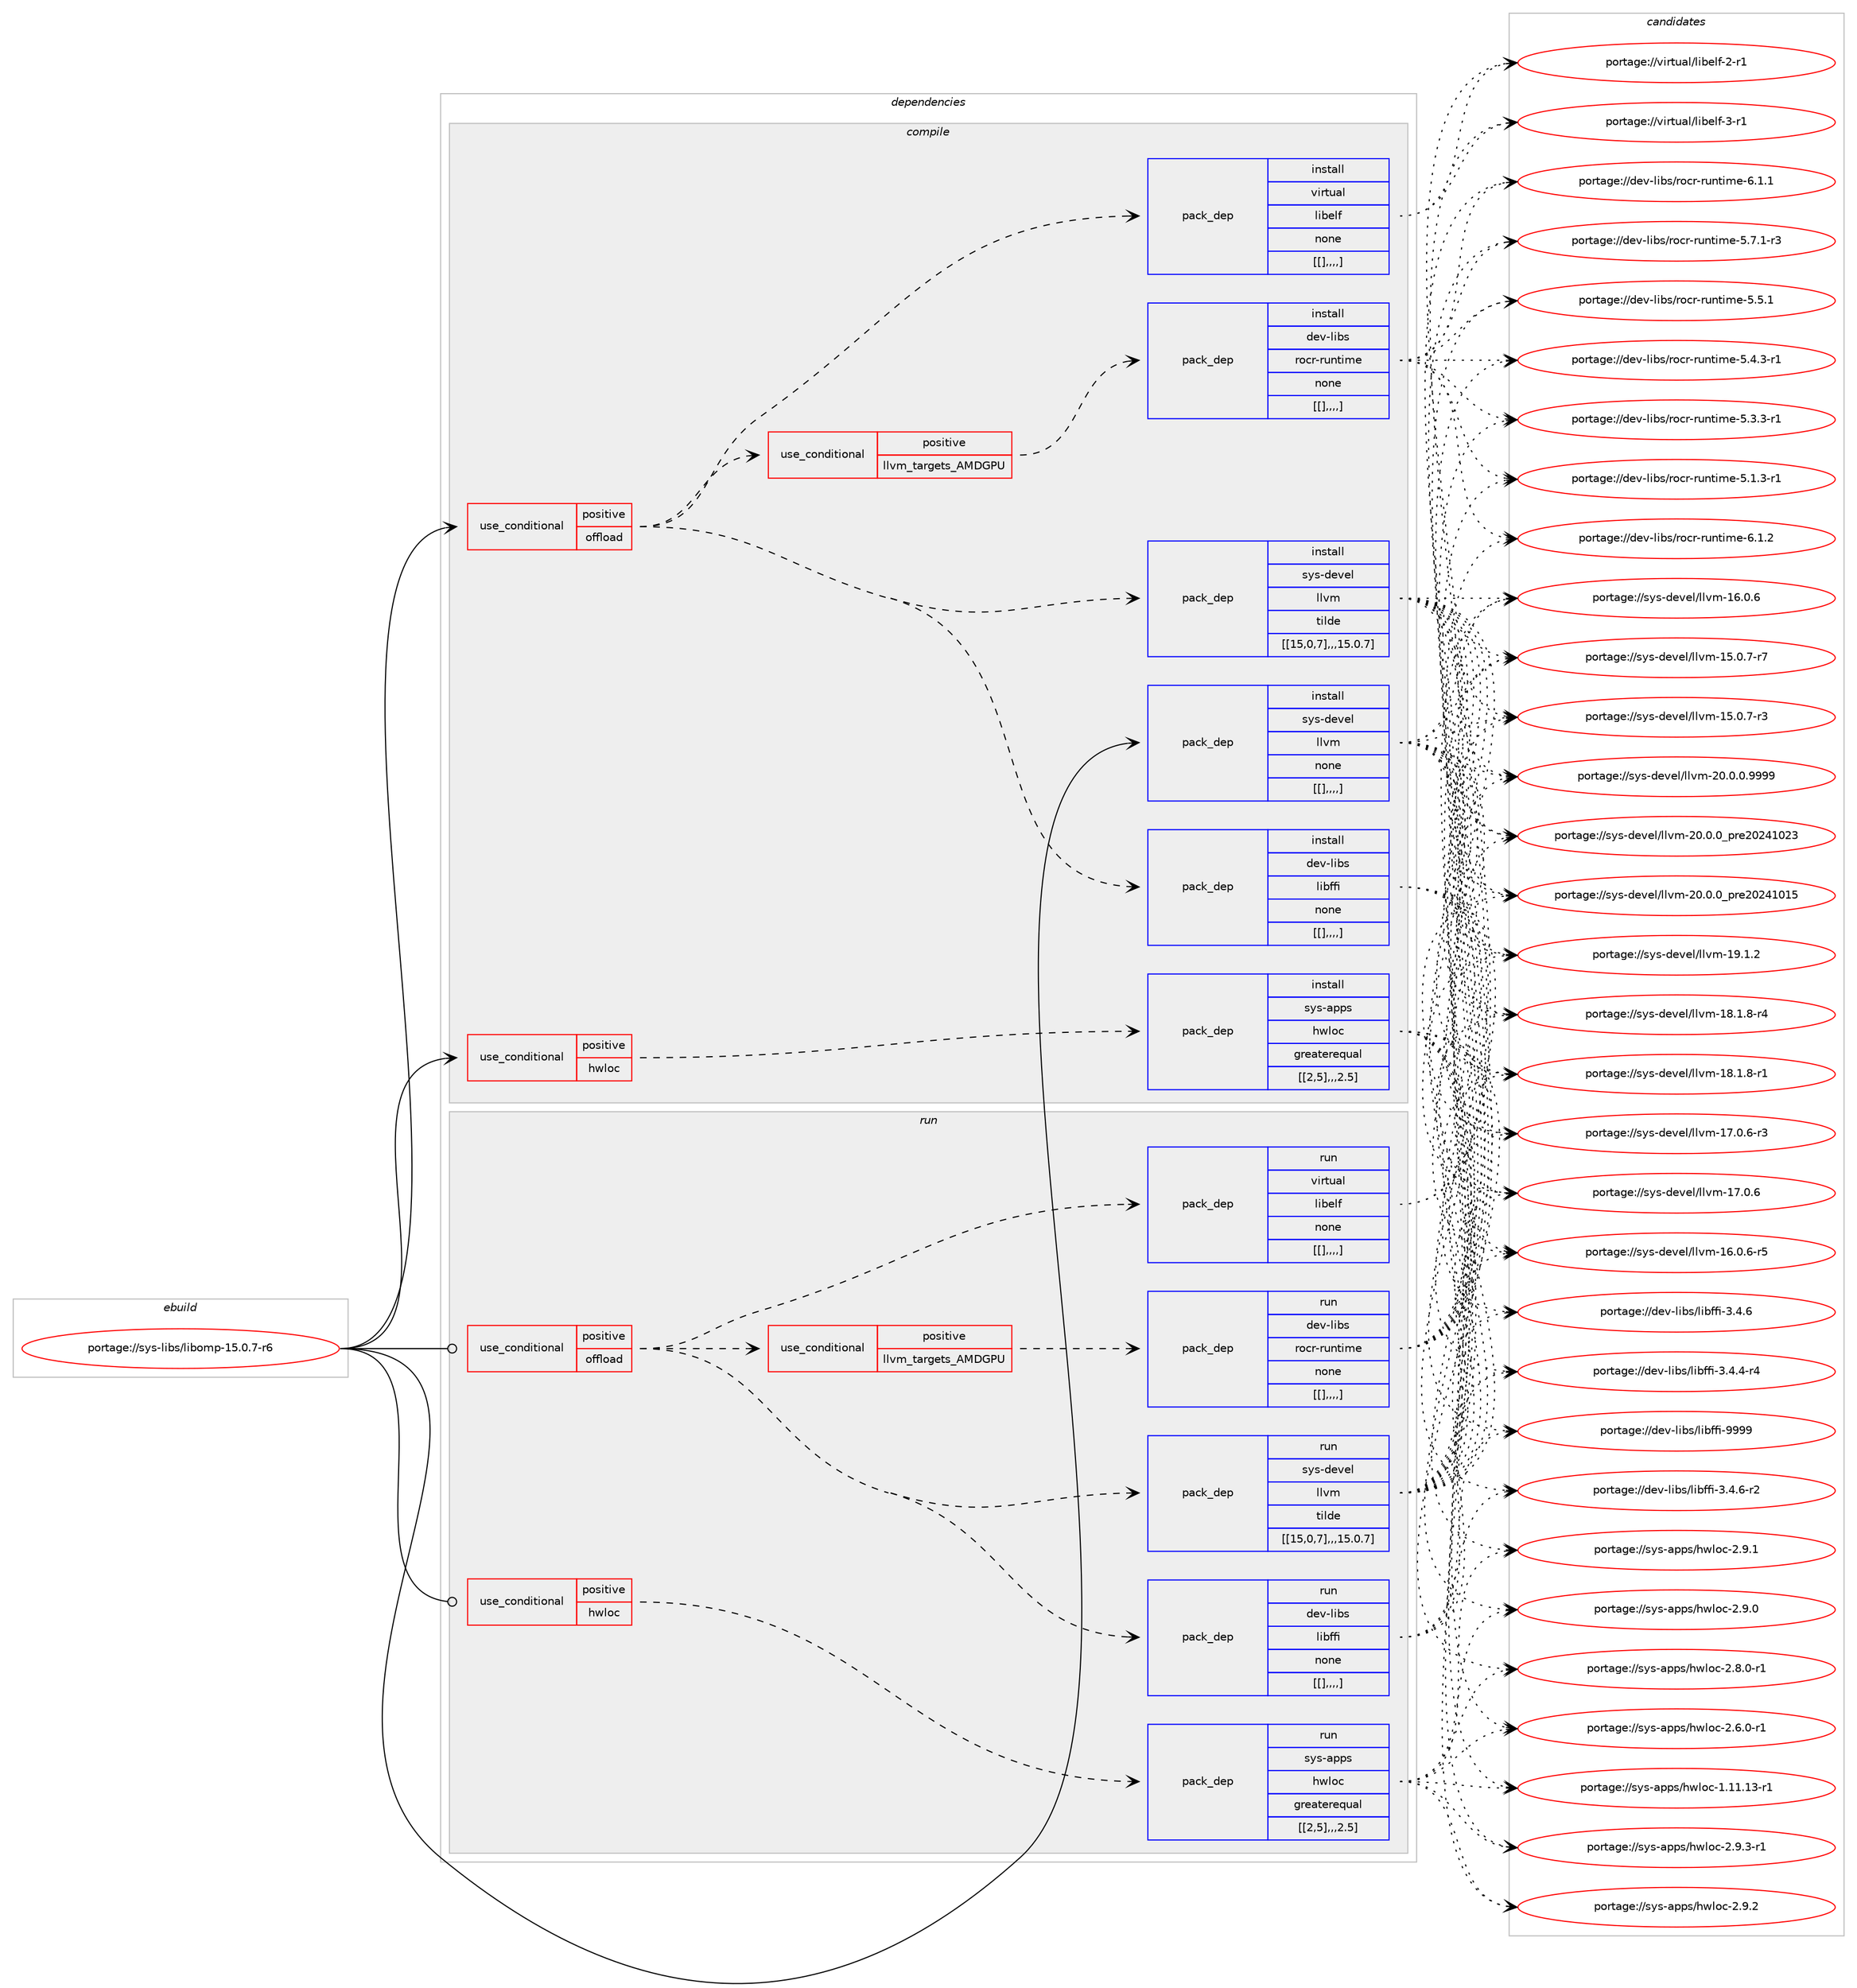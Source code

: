 digraph prolog {

# *************
# Graph options
# *************

newrank=true;
concentrate=true;
compound=true;
graph [rankdir=LR,fontname=Helvetica,fontsize=10,ranksep=1.5];#, ranksep=2.5, nodesep=0.2];
edge  [arrowhead=vee];
node  [fontname=Helvetica,fontsize=10];

# **********
# The ebuild
# **********

subgraph cluster_leftcol {
color=gray;
label=<<i>ebuild</i>>;
id [label="portage://sys-libs/libomp-15.0.7-r6", color=red, width=4, href="../sys-libs/libomp-15.0.7-r6.svg"];
}

# ****************
# The dependencies
# ****************

subgraph cluster_midcol {
color=gray;
label=<<i>dependencies</i>>;
subgraph cluster_compile {
fillcolor="#eeeeee";
style=filled;
label=<<i>compile</i>>;
subgraph cond124504 {
dependency464946 [label=<<TABLE BORDER="0" CELLBORDER="1" CELLSPACING="0" CELLPADDING="4"><TR><TD ROWSPAN="3" CELLPADDING="10">use_conditional</TD></TR><TR><TD>positive</TD></TR><TR><TD>hwloc</TD></TR></TABLE>>, shape=none, color=red];
subgraph pack337207 {
dependency465036 [label=<<TABLE BORDER="0" CELLBORDER="1" CELLSPACING="0" CELLPADDING="4" WIDTH="220"><TR><TD ROWSPAN="6" CELLPADDING="30">pack_dep</TD></TR><TR><TD WIDTH="110">install</TD></TR><TR><TD>sys-apps</TD></TR><TR><TD>hwloc</TD></TR><TR><TD>greaterequal</TD></TR><TR><TD>[[2,5],,,2.5]</TD></TR></TABLE>>, shape=none, color=blue];
}
dependency464946:e -> dependency465036:w [weight=20,style="dashed",arrowhead="vee"];
}
id:e -> dependency464946:w [weight=20,style="solid",arrowhead="vee"];
subgraph cond124570 {
dependency465103 [label=<<TABLE BORDER="0" CELLBORDER="1" CELLSPACING="0" CELLPADDING="4"><TR><TD ROWSPAN="3" CELLPADDING="10">use_conditional</TD></TR><TR><TD>positive</TD></TR><TR><TD>offload</TD></TR></TABLE>>, shape=none, color=red];
subgraph pack337274 {
dependency465147 [label=<<TABLE BORDER="0" CELLBORDER="1" CELLSPACING="0" CELLPADDING="4" WIDTH="220"><TR><TD ROWSPAN="6" CELLPADDING="30">pack_dep</TD></TR><TR><TD WIDTH="110">install</TD></TR><TR><TD>virtual</TD></TR><TR><TD>libelf</TD></TR><TR><TD>none</TD></TR><TR><TD>[[],,,,]</TD></TR></TABLE>>, shape=none, color=blue];
}
dependency465103:e -> dependency465147:w [weight=20,style="dashed",arrowhead="vee"];
subgraph pack337311 {
dependency465173 [label=<<TABLE BORDER="0" CELLBORDER="1" CELLSPACING="0" CELLPADDING="4" WIDTH="220"><TR><TD ROWSPAN="6" CELLPADDING="30">pack_dep</TD></TR><TR><TD WIDTH="110">install</TD></TR><TR><TD>dev-libs</TD></TR><TR><TD>libffi</TD></TR><TR><TD>none</TD></TR><TR><TD>[[],,,,]</TD></TR></TABLE>>, shape=none, color=blue];
}
dependency465103:e -> dependency465173:w [weight=20,style="dashed",arrowhead="vee"];
subgraph pack337327 {
dependency465226 [label=<<TABLE BORDER="0" CELLBORDER="1" CELLSPACING="0" CELLPADDING="4" WIDTH="220"><TR><TD ROWSPAN="6" CELLPADDING="30">pack_dep</TD></TR><TR><TD WIDTH="110">install</TD></TR><TR><TD>sys-devel</TD></TR><TR><TD>llvm</TD></TR><TR><TD>tilde</TD></TR><TR><TD>[[15,0,7],,,15.0.7]</TD></TR></TABLE>>, shape=none, color=blue];
}
dependency465103:e -> dependency465226:w [weight=20,style="dashed",arrowhead="vee"];
subgraph cond124642 {
dependency465272 [label=<<TABLE BORDER="0" CELLBORDER="1" CELLSPACING="0" CELLPADDING="4"><TR><TD ROWSPAN="3" CELLPADDING="10">use_conditional</TD></TR><TR><TD>positive</TD></TR><TR><TD>llvm_targets_AMDGPU</TD></TR></TABLE>>, shape=none, color=red];
subgraph pack337370 {
dependency465276 [label=<<TABLE BORDER="0" CELLBORDER="1" CELLSPACING="0" CELLPADDING="4" WIDTH="220"><TR><TD ROWSPAN="6" CELLPADDING="30">pack_dep</TD></TR><TR><TD WIDTH="110">install</TD></TR><TR><TD>dev-libs</TD></TR><TR><TD>rocr-runtime</TD></TR><TR><TD>none</TD></TR><TR><TD>[[],,,,]</TD></TR></TABLE>>, shape=none, color=blue];
}
dependency465272:e -> dependency465276:w [weight=20,style="dashed",arrowhead="vee"];
}
dependency465103:e -> dependency465272:w [weight=20,style="dashed",arrowhead="vee"];
}
id:e -> dependency465103:w [weight=20,style="solid",arrowhead="vee"];
subgraph pack337397 {
dependency465367 [label=<<TABLE BORDER="0" CELLBORDER="1" CELLSPACING="0" CELLPADDING="4" WIDTH="220"><TR><TD ROWSPAN="6" CELLPADDING="30">pack_dep</TD></TR><TR><TD WIDTH="110">install</TD></TR><TR><TD>sys-devel</TD></TR><TR><TD>llvm</TD></TR><TR><TD>none</TD></TR><TR><TD>[[],,,,]</TD></TR></TABLE>>, shape=none, color=blue];
}
id:e -> dependency465367:w [weight=20,style="solid",arrowhead="vee"];
}
subgraph cluster_compileandrun {
fillcolor="#eeeeee";
style=filled;
label=<<i>compile and run</i>>;
}
subgraph cluster_run {
fillcolor="#eeeeee";
style=filled;
label=<<i>run</i>>;
subgraph cond124694 {
dependency465378 [label=<<TABLE BORDER="0" CELLBORDER="1" CELLSPACING="0" CELLPADDING="4"><TR><TD ROWSPAN="3" CELLPADDING="10">use_conditional</TD></TR><TR><TD>positive</TD></TR><TR><TD>hwloc</TD></TR></TABLE>>, shape=none, color=red];
subgraph pack337427 {
dependency465401 [label=<<TABLE BORDER="0" CELLBORDER="1" CELLSPACING="0" CELLPADDING="4" WIDTH="220"><TR><TD ROWSPAN="6" CELLPADDING="30">pack_dep</TD></TR><TR><TD WIDTH="110">run</TD></TR><TR><TD>sys-apps</TD></TR><TR><TD>hwloc</TD></TR><TR><TD>greaterequal</TD></TR><TR><TD>[[2,5],,,2.5]</TD></TR></TABLE>>, shape=none, color=blue];
}
dependency465378:e -> dependency465401:w [weight=20,style="dashed",arrowhead="vee"];
}
id:e -> dependency465378:w [weight=20,style="solid",arrowhead="odot"];
subgraph cond124724 {
dependency465449 [label=<<TABLE BORDER="0" CELLBORDER="1" CELLSPACING="0" CELLPADDING="4"><TR><TD ROWSPAN="3" CELLPADDING="10">use_conditional</TD></TR><TR><TD>positive</TD></TR><TR><TD>offload</TD></TR></TABLE>>, shape=none, color=red];
subgraph pack337472 {
dependency465558 [label=<<TABLE BORDER="0" CELLBORDER="1" CELLSPACING="0" CELLPADDING="4" WIDTH="220"><TR><TD ROWSPAN="6" CELLPADDING="30">pack_dep</TD></TR><TR><TD WIDTH="110">run</TD></TR><TR><TD>virtual</TD></TR><TR><TD>libelf</TD></TR><TR><TD>none</TD></TR><TR><TD>[[],,,,]</TD></TR></TABLE>>, shape=none, color=blue];
}
dependency465449:e -> dependency465558:w [weight=20,style="dashed",arrowhead="vee"];
subgraph pack337558 {
dependency465600 [label=<<TABLE BORDER="0" CELLBORDER="1" CELLSPACING="0" CELLPADDING="4" WIDTH="220"><TR><TD ROWSPAN="6" CELLPADDING="30">pack_dep</TD></TR><TR><TD WIDTH="110">run</TD></TR><TR><TD>dev-libs</TD></TR><TR><TD>libffi</TD></TR><TR><TD>none</TD></TR><TR><TD>[[],,,,]</TD></TR></TABLE>>, shape=none, color=blue];
}
dependency465449:e -> dependency465600:w [weight=20,style="dashed",arrowhead="vee"];
subgraph pack337598 {
dependency465732 [label=<<TABLE BORDER="0" CELLBORDER="1" CELLSPACING="0" CELLPADDING="4" WIDTH="220"><TR><TD ROWSPAN="6" CELLPADDING="30">pack_dep</TD></TR><TR><TD WIDTH="110">run</TD></TR><TR><TD>sys-devel</TD></TR><TR><TD>llvm</TD></TR><TR><TD>tilde</TD></TR><TR><TD>[[15,0,7],,,15.0.7]</TD></TR></TABLE>>, shape=none, color=blue];
}
dependency465449:e -> dependency465732:w [weight=20,style="dashed",arrowhead="vee"];
subgraph cond124837 {
dependency465803 [label=<<TABLE BORDER="0" CELLBORDER="1" CELLSPACING="0" CELLPADDING="4"><TR><TD ROWSPAN="3" CELLPADDING="10">use_conditional</TD></TR><TR><TD>positive</TD></TR><TR><TD>llvm_targets_AMDGPU</TD></TR></TABLE>>, shape=none, color=red];
subgraph pack337718 {
dependency465867 [label=<<TABLE BORDER="0" CELLBORDER="1" CELLSPACING="0" CELLPADDING="4" WIDTH="220"><TR><TD ROWSPAN="6" CELLPADDING="30">pack_dep</TD></TR><TR><TD WIDTH="110">run</TD></TR><TR><TD>dev-libs</TD></TR><TR><TD>rocr-runtime</TD></TR><TR><TD>none</TD></TR><TR><TD>[[],,,,]</TD></TR></TABLE>>, shape=none, color=blue];
}
dependency465803:e -> dependency465867:w [weight=20,style="dashed",arrowhead="vee"];
}
dependency465449:e -> dependency465803:w [weight=20,style="dashed",arrowhead="vee"];
}
id:e -> dependency465449:w [weight=20,style="solid",arrowhead="odot"];
}
}

# **************
# The candidates
# **************

subgraph cluster_choices {
rank=same;
color=gray;
label=<<i>candidates</i>>;

subgraph choice337170 {
color=black;
nodesep=1;
choice115121115459711211211547104119108111994550465746514511449 [label="portage://sys-apps/hwloc-2.9.3-r1", color=red, width=4,href="../sys-apps/hwloc-2.9.3-r1.svg"];
choice11512111545971121121154710411910811199455046574650 [label="portage://sys-apps/hwloc-2.9.2", color=red, width=4,href="../sys-apps/hwloc-2.9.2.svg"];
choice11512111545971121121154710411910811199455046574649 [label="portage://sys-apps/hwloc-2.9.1", color=red, width=4,href="../sys-apps/hwloc-2.9.1.svg"];
choice11512111545971121121154710411910811199455046574648 [label="portage://sys-apps/hwloc-2.9.0", color=red, width=4,href="../sys-apps/hwloc-2.9.0.svg"];
choice115121115459711211211547104119108111994550465646484511449 [label="portage://sys-apps/hwloc-2.8.0-r1", color=red, width=4,href="../sys-apps/hwloc-2.8.0-r1.svg"];
choice115121115459711211211547104119108111994550465446484511449 [label="portage://sys-apps/hwloc-2.6.0-r1", color=red, width=4,href="../sys-apps/hwloc-2.6.0-r1.svg"];
choice1151211154597112112115471041191081119945494649494649514511449 [label="portage://sys-apps/hwloc-1.11.13-r1", color=red, width=4,href="../sys-apps/hwloc-1.11.13-r1.svg"];
dependency465036:e -> choice115121115459711211211547104119108111994550465746514511449:w [style=dotted,weight="100"];
dependency465036:e -> choice11512111545971121121154710411910811199455046574650:w [style=dotted,weight="100"];
dependency465036:e -> choice11512111545971121121154710411910811199455046574649:w [style=dotted,weight="100"];
dependency465036:e -> choice11512111545971121121154710411910811199455046574648:w [style=dotted,weight="100"];
dependency465036:e -> choice115121115459711211211547104119108111994550465646484511449:w [style=dotted,weight="100"];
dependency465036:e -> choice115121115459711211211547104119108111994550465446484511449:w [style=dotted,weight="100"];
dependency465036:e -> choice1151211154597112112115471041191081119945494649494649514511449:w [style=dotted,weight="100"];
}
subgraph choice337269 {
color=black;
nodesep=1;
choice11810511411611797108471081059810110810245514511449 [label="portage://virtual/libelf-3-r1", color=red, width=4,href="../virtual/libelf-3-r1.svg"];
choice11810511411611797108471081059810110810245504511449 [label="portage://virtual/libelf-2-r1", color=red, width=4,href="../virtual/libelf-2-r1.svg"];
dependency465147:e -> choice11810511411611797108471081059810110810245514511449:w [style=dotted,weight="100"];
dependency465147:e -> choice11810511411611797108471081059810110810245504511449:w [style=dotted,weight="100"];
}
subgraph choice337302 {
color=black;
nodesep=1;
choice100101118451081059811547108105981021021054557575757 [label="portage://dev-libs/libffi-9999", color=red, width=4,href="../dev-libs/libffi-9999.svg"];
choice100101118451081059811547108105981021021054551465246544511450 [label="portage://dev-libs/libffi-3.4.6-r2", color=red, width=4,href="../dev-libs/libffi-3.4.6-r2.svg"];
choice10010111845108105981154710810598102102105455146524654 [label="portage://dev-libs/libffi-3.4.6", color=red, width=4,href="../dev-libs/libffi-3.4.6.svg"];
choice100101118451081059811547108105981021021054551465246524511452 [label="portage://dev-libs/libffi-3.4.4-r4", color=red, width=4,href="../dev-libs/libffi-3.4.4-r4.svg"];
dependency465173:e -> choice100101118451081059811547108105981021021054557575757:w [style=dotted,weight="100"];
dependency465173:e -> choice100101118451081059811547108105981021021054551465246544511450:w [style=dotted,weight="100"];
dependency465173:e -> choice10010111845108105981154710810598102102105455146524654:w [style=dotted,weight="100"];
dependency465173:e -> choice100101118451081059811547108105981021021054551465246524511452:w [style=dotted,weight="100"];
}
subgraph choice337305 {
color=black;
nodesep=1;
choice1151211154510010111810110847108108118109455048464846484657575757 [label="portage://sys-devel/llvm-20.0.0.9999", color=red, width=4,href="../sys-devel/llvm-20.0.0.9999.svg"];
choice115121115451001011181011084710810811810945504846484648951121141015048505249485051 [label="portage://sys-devel/llvm-20.0.0_pre20241023", color=red, width=4,href="../sys-devel/llvm-20.0.0_pre20241023.svg"];
choice115121115451001011181011084710810811810945504846484648951121141015048505249484953 [label="portage://sys-devel/llvm-20.0.0_pre20241015", color=red, width=4,href="../sys-devel/llvm-20.0.0_pre20241015.svg"];
choice115121115451001011181011084710810811810945495746494650 [label="portage://sys-devel/llvm-19.1.2", color=red, width=4,href="../sys-devel/llvm-19.1.2.svg"];
choice1151211154510010111810110847108108118109454956464946564511452 [label="portage://sys-devel/llvm-18.1.8-r4", color=red, width=4,href="../sys-devel/llvm-18.1.8-r4.svg"];
choice1151211154510010111810110847108108118109454956464946564511449 [label="portage://sys-devel/llvm-18.1.8-r1", color=red, width=4,href="../sys-devel/llvm-18.1.8-r1.svg"];
choice1151211154510010111810110847108108118109454955464846544511451 [label="portage://sys-devel/llvm-17.0.6-r3", color=red, width=4,href="../sys-devel/llvm-17.0.6-r3.svg"];
choice115121115451001011181011084710810811810945495546484654 [label="portage://sys-devel/llvm-17.0.6", color=red, width=4,href="../sys-devel/llvm-17.0.6.svg"];
choice1151211154510010111810110847108108118109454954464846544511453 [label="portage://sys-devel/llvm-16.0.6-r5", color=red, width=4,href="../sys-devel/llvm-16.0.6-r5.svg"];
choice115121115451001011181011084710810811810945495446484654 [label="portage://sys-devel/llvm-16.0.6", color=red, width=4,href="../sys-devel/llvm-16.0.6.svg"];
choice1151211154510010111810110847108108118109454953464846554511455 [label="portage://sys-devel/llvm-15.0.7-r7", color=red, width=4,href="../sys-devel/llvm-15.0.7-r7.svg"];
choice1151211154510010111810110847108108118109454953464846554511451 [label="portage://sys-devel/llvm-15.0.7-r3", color=red, width=4,href="../sys-devel/llvm-15.0.7-r3.svg"];
dependency465226:e -> choice1151211154510010111810110847108108118109455048464846484657575757:w [style=dotted,weight="100"];
dependency465226:e -> choice115121115451001011181011084710810811810945504846484648951121141015048505249485051:w [style=dotted,weight="100"];
dependency465226:e -> choice115121115451001011181011084710810811810945504846484648951121141015048505249484953:w [style=dotted,weight="100"];
dependency465226:e -> choice115121115451001011181011084710810811810945495746494650:w [style=dotted,weight="100"];
dependency465226:e -> choice1151211154510010111810110847108108118109454956464946564511452:w [style=dotted,weight="100"];
dependency465226:e -> choice1151211154510010111810110847108108118109454956464946564511449:w [style=dotted,weight="100"];
dependency465226:e -> choice1151211154510010111810110847108108118109454955464846544511451:w [style=dotted,weight="100"];
dependency465226:e -> choice115121115451001011181011084710810811810945495546484654:w [style=dotted,weight="100"];
dependency465226:e -> choice1151211154510010111810110847108108118109454954464846544511453:w [style=dotted,weight="100"];
dependency465226:e -> choice115121115451001011181011084710810811810945495446484654:w [style=dotted,weight="100"];
dependency465226:e -> choice1151211154510010111810110847108108118109454953464846554511455:w [style=dotted,weight="100"];
dependency465226:e -> choice1151211154510010111810110847108108118109454953464846554511451:w [style=dotted,weight="100"];
}
subgraph choice337316 {
color=black;
nodesep=1;
choice1001011184510810598115471141119911445114117110116105109101455446494650 [label="portage://dev-libs/rocr-runtime-6.1.2", color=red, width=4,href="../dev-libs/rocr-runtime-6.1.2.svg"];
choice1001011184510810598115471141119911445114117110116105109101455446494649 [label="portage://dev-libs/rocr-runtime-6.1.1", color=red, width=4,href="../dev-libs/rocr-runtime-6.1.1.svg"];
choice10010111845108105981154711411199114451141171101161051091014553465546494511451 [label="portage://dev-libs/rocr-runtime-5.7.1-r3", color=red, width=4,href="../dev-libs/rocr-runtime-5.7.1-r3.svg"];
choice1001011184510810598115471141119911445114117110116105109101455346534649 [label="portage://dev-libs/rocr-runtime-5.5.1", color=red, width=4,href="../dev-libs/rocr-runtime-5.5.1.svg"];
choice10010111845108105981154711411199114451141171101161051091014553465246514511449 [label="portage://dev-libs/rocr-runtime-5.4.3-r1", color=red, width=4,href="../dev-libs/rocr-runtime-5.4.3-r1.svg"];
choice10010111845108105981154711411199114451141171101161051091014553465146514511449 [label="portage://dev-libs/rocr-runtime-5.3.3-r1", color=red, width=4,href="../dev-libs/rocr-runtime-5.3.3-r1.svg"];
choice10010111845108105981154711411199114451141171101161051091014553464946514511449 [label="portage://dev-libs/rocr-runtime-5.1.3-r1", color=red, width=4,href="../dev-libs/rocr-runtime-5.1.3-r1.svg"];
dependency465276:e -> choice1001011184510810598115471141119911445114117110116105109101455446494650:w [style=dotted,weight="100"];
dependency465276:e -> choice1001011184510810598115471141119911445114117110116105109101455446494649:w [style=dotted,weight="100"];
dependency465276:e -> choice10010111845108105981154711411199114451141171101161051091014553465546494511451:w [style=dotted,weight="100"];
dependency465276:e -> choice1001011184510810598115471141119911445114117110116105109101455346534649:w [style=dotted,weight="100"];
dependency465276:e -> choice10010111845108105981154711411199114451141171101161051091014553465246514511449:w [style=dotted,weight="100"];
dependency465276:e -> choice10010111845108105981154711411199114451141171101161051091014553465146514511449:w [style=dotted,weight="100"];
dependency465276:e -> choice10010111845108105981154711411199114451141171101161051091014553464946514511449:w [style=dotted,weight="100"];
}
subgraph choice337364 {
color=black;
nodesep=1;
choice1151211154510010111810110847108108118109455048464846484657575757 [label="portage://sys-devel/llvm-20.0.0.9999", color=red, width=4,href="../sys-devel/llvm-20.0.0.9999.svg"];
choice115121115451001011181011084710810811810945504846484648951121141015048505249485051 [label="portage://sys-devel/llvm-20.0.0_pre20241023", color=red, width=4,href="../sys-devel/llvm-20.0.0_pre20241023.svg"];
choice115121115451001011181011084710810811810945504846484648951121141015048505249484953 [label="portage://sys-devel/llvm-20.0.0_pre20241015", color=red, width=4,href="../sys-devel/llvm-20.0.0_pre20241015.svg"];
choice115121115451001011181011084710810811810945495746494650 [label="portage://sys-devel/llvm-19.1.2", color=red, width=4,href="../sys-devel/llvm-19.1.2.svg"];
choice1151211154510010111810110847108108118109454956464946564511452 [label="portage://sys-devel/llvm-18.1.8-r4", color=red, width=4,href="../sys-devel/llvm-18.1.8-r4.svg"];
choice1151211154510010111810110847108108118109454956464946564511449 [label="portage://sys-devel/llvm-18.1.8-r1", color=red, width=4,href="../sys-devel/llvm-18.1.8-r1.svg"];
choice1151211154510010111810110847108108118109454955464846544511451 [label="portage://sys-devel/llvm-17.0.6-r3", color=red, width=4,href="../sys-devel/llvm-17.0.6-r3.svg"];
choice115121115451001011181011084710810811810945495546484654 [label="portage://sys-devel/llvm-17.0.6", color=red, width=4,href="../sys-devel/llvm-17.0.6.svg"];
choice1151211154510010111810110847108108118109454954464846544511453 [label="portage://sys-devel/llvm-16.0.6-r5", color=red, width=4,href="../sys-devel/llvm-16.0.6-r5.svg"];
choice115121115451001011181011084710810811810945495446484654 [label="portage://sys-devel/llvm-16.0.6", color=red, width=4,href="../sys-devel/llvm-16.0.6.svg"];
choice1151211154510010111810110847108108118109454953464846554511455 [label="portage://sys-devel/llvm-15.0.7-r7", color=red, width=4,href="../sys-devel/llvm-15.0.7-r7.svg"];
choice1151211154510010111810110847108108118109454953464846554511451 [label="portage://sys-devel/llvm-15.0.7-r3", color=red, width=4,href="../sys-devel/llvm-15.0.7-r3.svg"];
dependency465367:e -> choice1151211154510010111810110847108108118109455048464846484657575757:w [style=dotted,weight="100"];
dependency465367:e -> choice115121115451001011181011084710810811810945504846484648951121141015048505249485051:w [style=dotted,weight="100"];
dependency465367:e -> choice115121115451001011181011084710810811810945504846484648951121141015048505249484953:w [style=dotted,weight="100"];
dependency465367:e -> choice115121115451001011181011084710810811810945495746494650:w [style=dotted,weight="100"];
dependency465367:e -> choice1151211154510010111810110847108108118109454956464946564511452:w [style=dotted,weight="100"];
dependency465367:e -> choice1151211154510010111810110847108108118109454956464946564511449:w [style=dotted,weight="100"];
dependency465367:e -> choice1151211154510010111810110847108108118109454955464846544511451:w [style=dotted,weight="100"];
dependency465367:e -> choice115121115451001011181011084710810811810945495546484654:w [style=dotted,weight="100"];
dependency465367:e -> choice1151211154510010111810110847108108118109454954464846544511453:w [style=dotted,weight="100"];
dependency465367:e -> choice115121115451001011181011084710810811810945495446484654:w [style=dotted,weight="100"];
dependency465367:e -> choice1151211154510010111810110847108108118109454953464846554511455:w [style=dotted,weight="100"];
dependency465367:e -> choice1151211154510010111810110847108108118109454953464846554511451:w [style=dotted,weight="100"];
}
subgraph choice337378 {
color=black;
nodesep=1;
choice115121115459711211211547104119108111994550465746514511449 [label="portage://sys-apps/hwloc-2.9.3-r1", color=red, width=4,href="../sys-apps/hwloc-2.9.3-r1.svg"];
choice11512111545971121121154710411910811199455046574650 [label="portage://sys-apps/hwloc-2.9.2", color=red, width=4,href="../sys-apps/hwloc-2.9.2.svg"];
choice11512111545971121121154710411910811199455046574649 [label="portage://sys-apps/hwloc-2.9.1", color=red, width=4,href="../sys-apps/hwloc-2.9.1.svg"];
choice11512111545971121121154710411910811199455046574648 [label="portage://sys-apps/hwloc-2.9.0", color=red, width=4,href="../sys-apps/hwloc-2.9.0.svg"];
choice115121115459711211211547104119108111994550465646484511449 [label="portage://sys-apps/hwloc-2.8.0-r1", color=red, width=4,href="../sys-apps/hwloc-2.8.0-r1.svg"];
choice115121115459711211211547104119108111994550465446484511449 [label="portage://sys-apps/hwloc-2.6.0-r1", color=red, width=4,href="../sys-apps/hwloc-2.6.0-r1.svg"];
choice1151211154597112112115471041191081119945494649494649514511449 [label="portage://sys-apps/hwloc-1.11.13-r1", color=red, width=4,href="../sys-apps/hwloc-1.11.13-r1.svg"];
dependency465401:e -> choice115121115459711211211547104119108111994550465746514511449:w [style=dotted,weight="100"];
dependency465401:e -> choice11512111545971121121154710411910811199455046574650:w [style=dotted,weight="100"];
dependency465401:e -> choice11512111545971121121154710411910811199455046574649:w [style=dotted,weight="100"];
dependency465401:e -> choice11512111545971121121154710411910811199455046574648:w [style=dotted,weight="100"];
dependency465401:e -> choice115121115459711211211547104119108111994550465646484511449:w [style=dotted,weight="100"];
dependency465401:e -> choice115121115459711211211547104119108111994550465446484511449:w [style=dotted,weight="100"];
dependency465401:e -> choice1151211154597112112115471041191081119945494649494649514511449:w [style=dotted,weight="100"];
}
subgraph choice337394 {
color=black;
nodesep=1;
choice11810511411611797108471081059810110810245514511449 [label="portage://virtual/libelf-3-r1", color=red, width=4,href="../virtual/libelf-3-r1.svg"];
choice11810511411611797108471081059810110810245504511449 [label="portage://virtual/libelf-2-r1", color=red, width=4,href="../virtual/libelf-2-r1.svg"];
dependency465558:e -> choice11810511411611797108471081059810110810245514511449:w [style=dotted,weight="100"];
dependency465558:e -> choice11810511411611797108471081059810110810245504511449:w [style=dotted,weight="100"];
}
subgraph choice337398 {
color=black;
nodesep=1;
choice100101118451081059811547108105981021021054557575757 [label="portage://dev-libs/libffi-9999", color=red, width=4,href="../dev-libs/libffi-9999.svg"];
choice100101118451081059811547108105981021021054551465246544511450 [label="portage://dev-libs/libffi-3.4.6-r2", color=red, width=4,href="../dev-libs/libffi-3.4.6-r2.svg"];
choice10010111845108105981154710810598102102105455146524654 [label="portage://dev-libs/libffi-3.4.6", color=red, width=4,href="../dev-libs/libffi-3.4.6.svg"];
choice100101118451081059811547108105981021021054551465246524511452 [label="portage://dev-libs/libffi-3.4.4-r4", color=red, width=4,href="../dev-libs/libffi-3.4.4-r4.svg"];
dependency465600:e -> choice100101118451081059811547108105981021021054557575757:w [style=dotted,weight="100"];
dependency465600:e -> choice100101118451081059811547108105981021021054551465246544511450:w [style=dotted,weight="100"];
dependency465600:e -> choice10010111845108105981154710810598102102105455146524654:w [style=dotted,weight="100"];
dependency465600:e -> choice100101118451081059811547108105981021021054551465246524511452:w [style=dotted,weight="100"];
}
subgraph choice337407 {
color=black;
nodesep=1;
choice1151211154510010111810110847108108118109455048464846484657575757 [label="portage://sys-devel/llvm-20.0.0.9999", color=red, width=4,href="../sys-devel/llvm-20.0.0.9999.svg"];
choice115121115451001011181011084710810811810945504846484648951121141015048505249485051 [label="portage://sys-devel/llvm-20.0.0_pre20241023", color=red, width=4,href="../sys-devel/llvm-20.0.0_pre20241023.svg"];
choice115121115451001011181011084710810811810945504846484648951121141015048505249484953 [label="portage://sys-devel/llvm-20.0.0_pre20241015", color=red, width=4,href="../sys-devel/llvm-20.0.0_pre20241015.svg"];
choice115121115451001011181011084710810811810945495746494650 [label="portage://sys-devel/llvm-19.1.2", color=red, width=4,href="../sys-devel/llvm-19.1.2.svg"];
choice1151211154510010111810110847108108118109454956464946564511452 [label="portage://sys-devel/llvm-18.1.8-r4", color=red, width=4,href="../sys-devel/llvm-18.1.8-r4.svg"];
choice1151211154510010111810110847108108118109454956464946564511449 [label="portage://sys-devel/llvm-18.1.8-r1", color=red, width=4,href="../sys-devel/llvm-18.1.8-r1.svg"];
choice1151211154510010111810110847108108118109454955464846544511451 [label="portage://sys-devel/llvm-17.0.6-r3", color=red, width=4,href="../sys-devel/llvm-17.0.6-r3.svg"];
choice115121115451001011181011084710810811810945495546484654 [label="portage://sys-devel/llvm-17.0.6", color=red, width=4,href="../sys-devel/llvm-17.0.6.svg"];
choice1151211154510010111810110847108108118109454954464846544511453 [label="portage://sys-devel/llvm-16.0.6-r5", color=red, width=4,href="../sys-devel/llvm-16.0.6-r5.svg"];
choice115121115451001011181011084710810811810945495446484654 [label="portage://sys-devel/llvm-16.0.6", color=red, width=4,href="../sys-devel/llvm-16.0.6.svg"];
choice1151211154510010111810110847108108118109454953464846554511455 [label="portage://sys-devel/llvm-15.0.7-r7", color=red, width=4,href="../sys-devel/llvm-15.0.7-r7.svg"];
choice1151211154510010111810110847108108118109454953464846554511451 [label="portage://sys-devel/llvm-15.0.7-r3", color=red, width=4,href="../sys-devel/llvm-15.0.7-r3.svg"];
dependency465732:e -> choice1151211154510010111810110847108108118109455048464846484657575757:w [style=dotted,weight="100"];
dependency465732:e -> choice115121115451001011181011084710810811810945504846484648951121141015048505249485051:w [style=dotted,weight="100"];
dependency465732:e -> choice115121115451001011181011084710810811810945504846484648951121141015048505249484953:w [style=dotted,weight="100"];
dependency465732:e -> choice115121115451001011181011084710810811810945495746494650:w [style=dotted,weight="100"];
dependency465732:e -> choice1151211154510010111810110847108108118109454956464946564511452:w [style=dotted,weight="100"];
dependency465732:e -> choice1151211154510010111810110847108108118109454956464946564511449:w [style=dotted,weight="100"];
dependency465732:e -> choice1151211154510010111810110847108108118109454955464846544511451:w [style=dotted,weight="100"];
dependency465732:e -> choice115121115451001011181011084710810811810945495546484654:w [style=dotted,weight="100"];
dependency465732:e -> choice1151211154510010111810110847108108118109454954464846544511453:w [style=dotted,weight="100"];
dependency465732:e -> choice115121115451001011181011084710810811810945495446484654:w [style=dotted,weight="100"];
dependency465732:e -> choice1151211154510010111810110847108108118109454953464846554511455:w [style=dotted,weight="100"];
dependency465732:e -> choice1151211154510010111810110847108108118109454953464846554511451:w [style=dotted,weight="100"];
}
subgraph choice337420 {
color=black;
nodesep=1;
choice1001011184510810598115471141119911445114117110116105109101455446494650 [label="portage://dev-libs/rocr-runtime-6.1.2", color=red, width=4,href="../dev-libs/rocr-runtime-6.1.2.svg"];
choice1001011184510810598115471141119911445114117110116105109101455446494649 [label="portage://dev-libs/rocr-runtime-6.1.1", color=red, width=4,href="../dev-libs/rocr-runtime-6.1.1.svg"];
choice10010111845108105981154711411199114451141171101161051091014553465546494511451 [label="portage://dev-libs/rocr-runtime-5.7.1-r3", color=red, width=4,href="../dev-libs/rocr-runtime-5.7.1-r3.svg"];
choice1001011184510810598115471141119911445114117110116105109101455346534649 [label="portage://dev-libs/rocr-runtime-5.5.1", color=red, width=4,href="../dev-libs/rocr-runtime-5.5.1.svg"];
choice10010111845108105981154711411199114451141171101161051091014553465246514511449 [label="portage://dev-libs/rocr-runtime-5.4.3-r1", color=red, width=4,href="../dev-libs/rocr-runtime-5.4.3-r1.svg"];
choice10010111845108105981154711411199114451141171101161051091014553465146514511449 [label="portage://dev-libs/rocr-runtime-5.3.3-r1", color=red, width=4,href="../dev-libs/rocr-runtime-5.3.3-r1.svg"];
choice10010111845108105981154711411199114451141171101161051091014553464946514511449 [label="portage://dev-libs/rocr-runtime-5.1.3-r1", color=red, width=4,href="../dev-libs/rocr-runtime-5.1.3-r1.svg"];
dependency465867:e -> choice1001011184510810598115471141119911445114117110116105109101455446494650:w [style=dotted,weight="100"];
dependency465867:e -> choice1001011184510810598115471141119911445114117110116105109101455446494649:w [style=dotted,weight="100"];
dependency465867:e -> choice10010111845108105981154711411199114451141171101161051091014553465546494511451:w [style=dotted,weight="100"];
dependency465867:e -> choice1001011184510810598115471141119911445114117110116105109101455346534649:w [style=dotted,weight="100"];
dependency465867:e -> choice10010111845108105981154711411199114451141171101161051091014553465246514511449:w [style=dotted,weight="100"];
dependency465867:e -> choice10010111845108105981154711411199114451141171101161051091014553465146514511449:w [style=dotted,weight="100"];
dependency465867:e -> choice10010111845108105981154711411199114451141171101161051091014553464946514511449:w [style=dotted,weight="100"];
}
}

}
